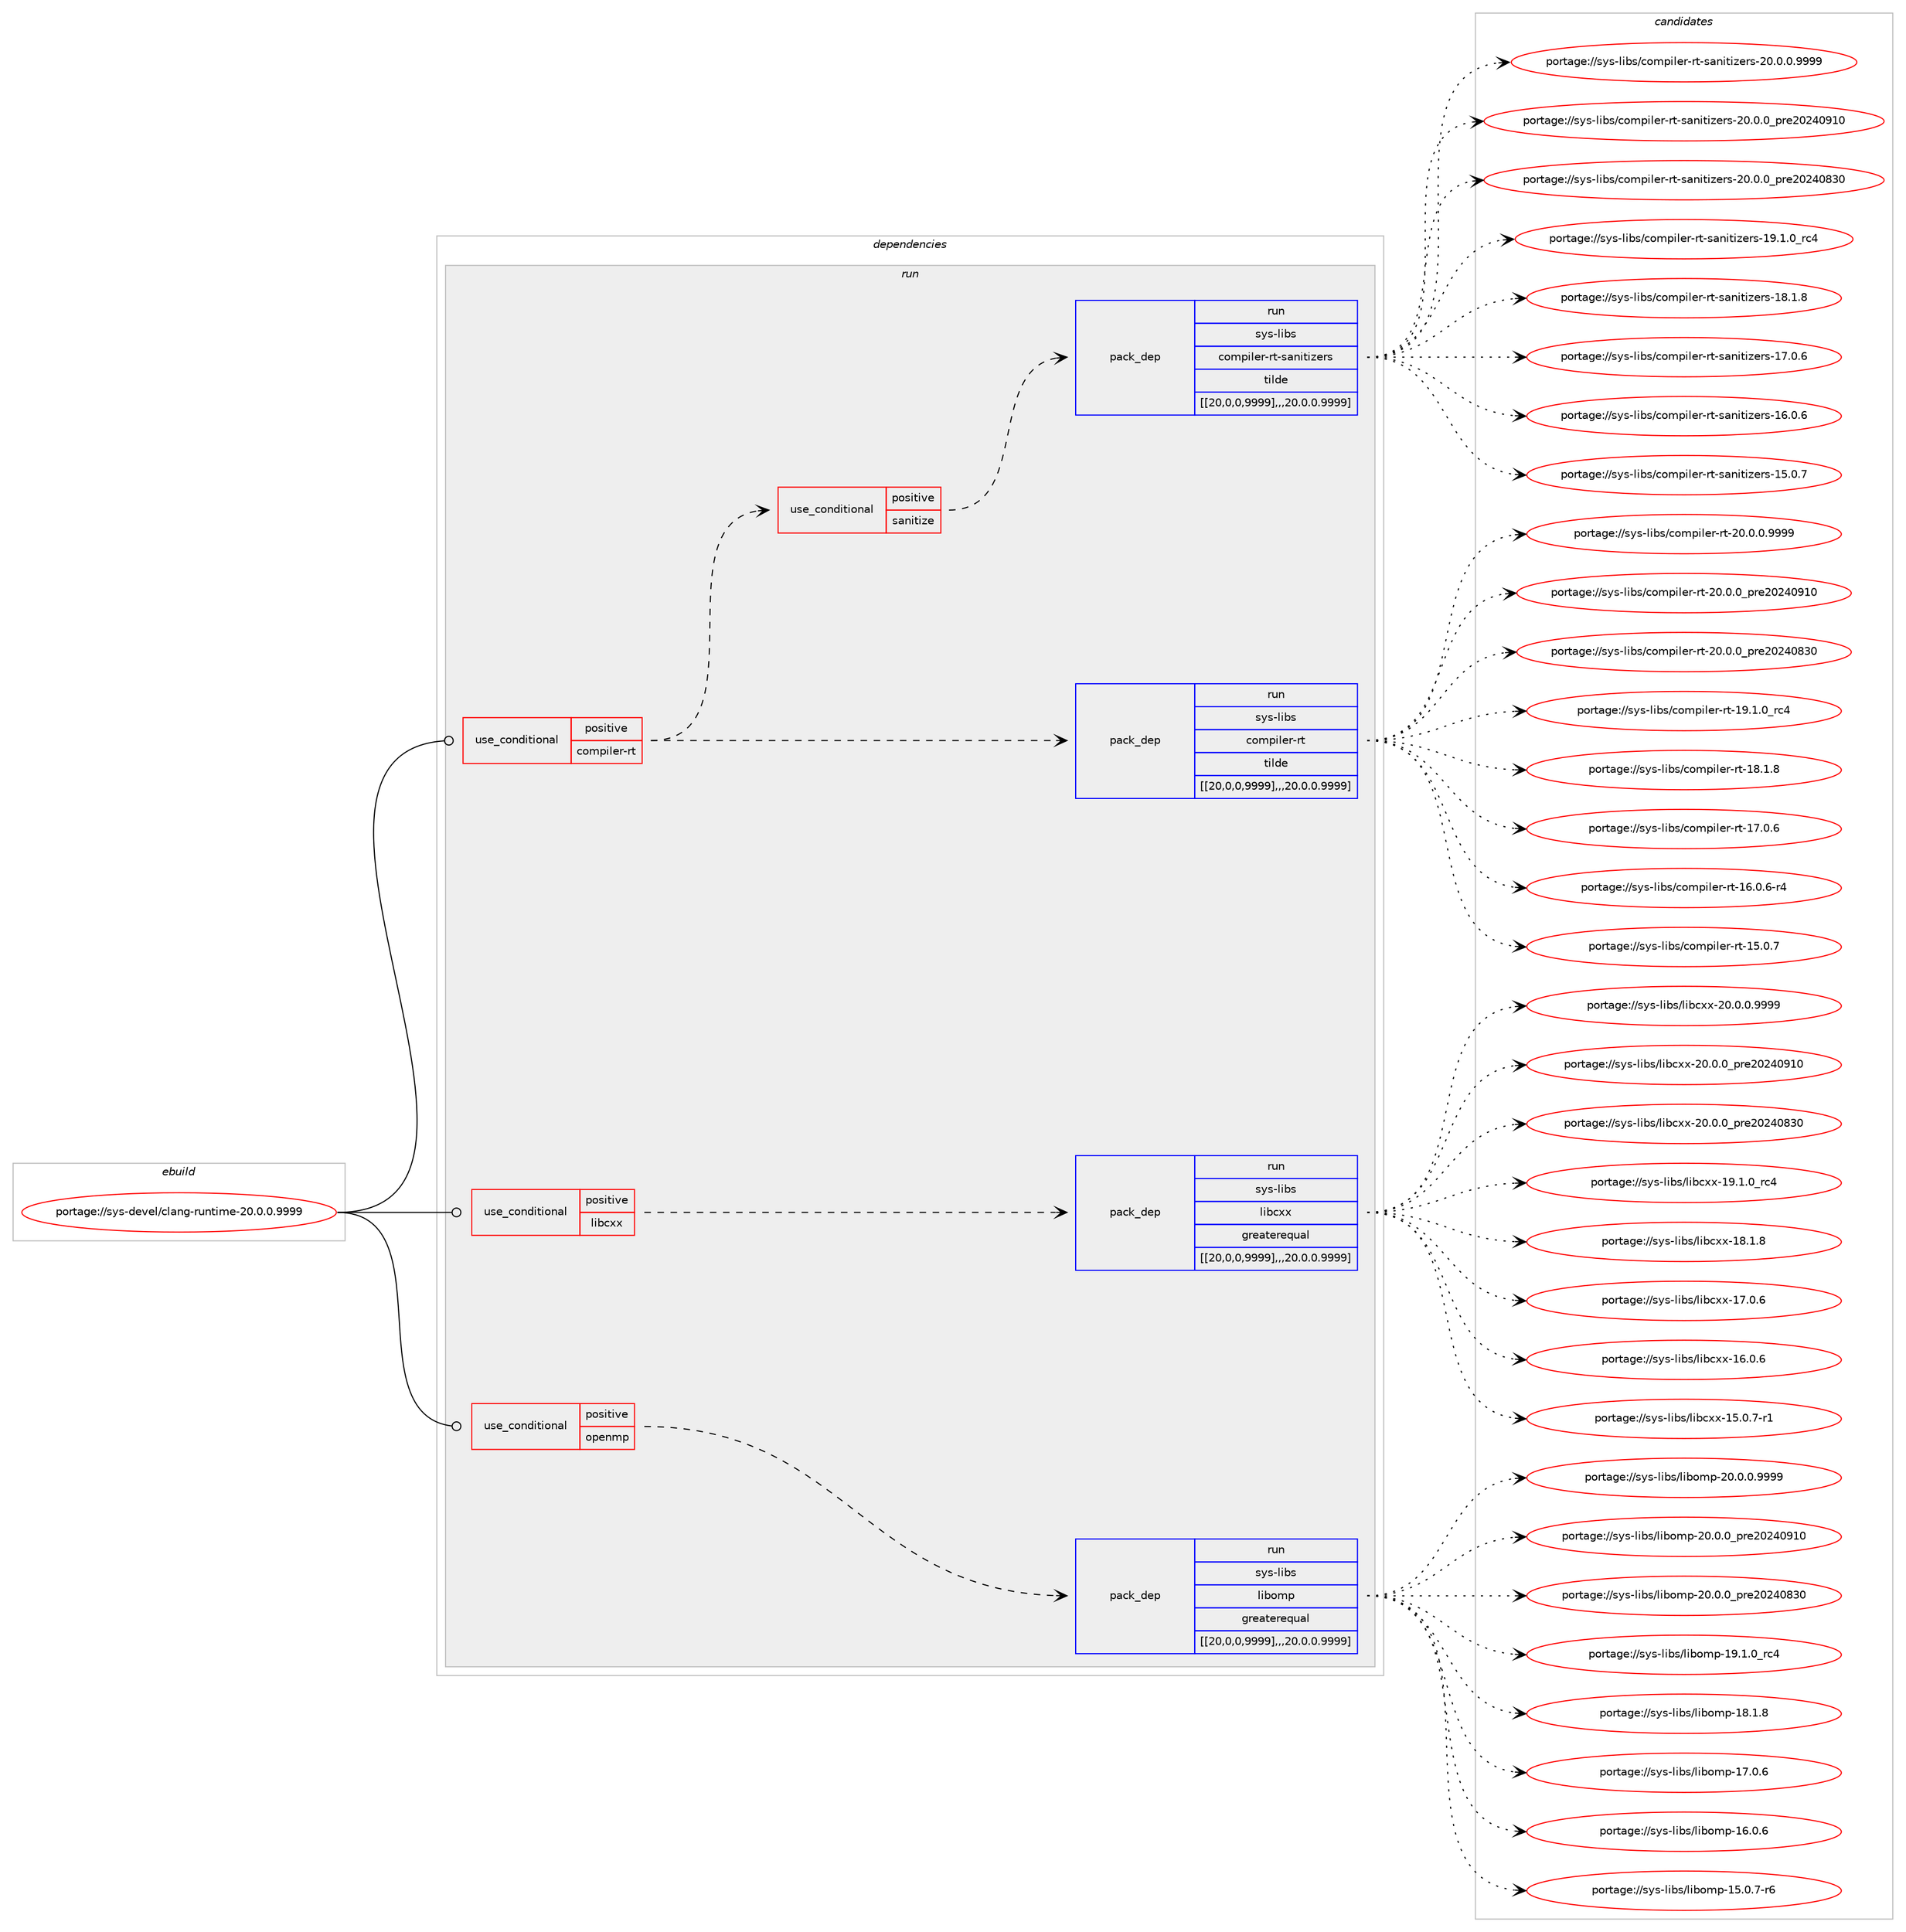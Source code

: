 digraph prolog {

# *************
# Graph options
# *************

newrank=true;
concentrate=true;
compound=true;
graph [rankdir=LR,fontname=Helvetica,fontsize=10,ranksep=1.5];#, ranksep=2.5, nodesep=0.2];
edge  [arrowhead=vee];
node  [fontname=Helvetica,fontsize=10];

# **********
# The ebuild
# **********

subgraph cluster_leftcol {
color=gray;
label=<<i>ebuild</i>>;
id [label="portage://sys-devel/clang-runtime-20.0.0.9999", color=red, width=4, href="../sys-devel/clang-runtime-20.0.0.9999.svg"];
}

# ****************
# The dependencies
# ****************

subgraph cluster_midcol {
color=gray;
label=<<i>dependencies</i>>;
subgraph cluster_compile {
fillcolor="#eeeeee";
style=filled;
label=<<i>compile</i>>;
}
subgraph cluster_compileandrun {
fillcolor="#eeeeee";
style=filled;
label=<<i>compile and run</i>>;
}
subgraph cluster_run {
fillcolor="#eeeeee";
style=filled;
label=<<i>run</i>>;
subgraph cond119712 {
dependency450922 [label=<<TABLE BORDER="0" CELLBORDER="1" CELLSPACING="0" CELLPADDING="4"><TR><TD ROWSPAN="3" CELLPADDING="10">use_conditional</TD></TR><TR><TD>positive</TD></TR><TR><TD>compiler-rt</TD></TR></TABLE>>, shape=none, color=red];
subgraph pack328129 {
dependency450923 [label=<<TABLE BORDER="0" CELLBORDER="1" CELLSPACING="0" CELLPADDING="4" WIDTH="220"><TR><TD ROWSPAN="6" CELLPADDING="30">pack_dep</TD></TR><TR><TD WIDTH="110">run</TD></TR><TR><TD>sys-libs</TD></TR><TR><TD>compiler-rt</TD></TR><TR><TD>tilde</TD></TR><TR><TD>[[20,0,0,9999],,,20.0.0.9999]</TD></TR></TABLE>>, shape=none, color=blue];
}
dependency450922:e -> dependency450923:w [weight=20,style="dashed",arrowhead="vee"];
subgraph cond119713 {
dependency450924 [label=<<TABLE BORDER="0" CELLBORDER="1" CELLSPACING="0" CELLPADDING="4"><TR><TD ROWSPAN="3" CELLPADDING="10">use_conditional</TD></TR><TR><TD>positive</TD></TR><TR><TD>sanitize</TD></TR></TABLE>>, shape=none, color=red];
subgraph pack328130 {
dependency450925 [label=<<TABLE BORDER="0" CELLBORDER="1" CELLSPACING="0" CELLPADDING="4" WIDTH="220"><TR><TD ROWSPAN="6" CELLPADDING="30">pack_dep</TD></TR><TR><TD WIDTH="110">run</TD></TR><TR><TD>sys-libs</TD></TR><TR><TD>compiler-rt-sanitizers</TD></TR><TR><TD>tilde</TD></TR><TR><TD>[[20,0,0,9999],,,20.0.0.9999]</TD></TR></TABLE>>, shape=none, color=blue];
}
dependency450924:e -> dependency450925:w [weight=20,style="dashed",arrowhead="vee"];
}
dependency450922:e -> dependency450924:w [weight=20,style="dashed",arrowhead="vee"];
}
id:e -> dependency450922:w [weight=20,style="solid",arrowhead="odot"];
subgraph cond119714 {
dependency450926 [label=<<TABLE BORDER="0" CELLBORDER="1" CELLSPACING="0" CELLPADDING="4"><TR><TD ROWSPAN="3" CELLPADDING="10">use_conditional</TD></TR><TR><TD>positive</TD></TR><TR><TD>libcxx</TD></TR></TABLE>>, shape=none, color=red];
subgraph pack328131 {
dependency450927 [label=<<TABLE BORDER="0" CELLBORDER="1" CELLSPACING="0" CELLPADDING="4" WIDTH="220"><TR><TD ROWSPAN="6" CELLPADDING="30">pack_dep</TD></TR><TR><TD WIDTH="110">run</TD></TR><TR><TD>sys-libs</TD></TR><TR><TD>libcxx</TD></TR><TR><TD>greaterequal</TD></TR><TR><TD>[[20,0,0,9999],,,20.0.0.9999]</TD></TR></TABLE>>, shape=none, color=blue];
}
dependency450926:e -> dependency450927:w [weight=20,style="dashed",arrowhead="vee"];
}
id:e -> dependency450926:w [weight=20,style="solid",arrowhead="odot"];
subgraph cond119715 {
dependency450928 [label=<<TABLE BORDER="0" CELLBORDER="1" CELLSPACING="0" CELLPADDING="4"><TR><TD ROWSPAN="3" CELLPADDING="10">use_conditional</TD></TR><TR><TD>positive</TD></TR><TR><TD>openmp</TD></TR></TABLE>>, shape=none, color=red];
subgraph pack328132 {
dependency450929 [label=<<TABLE BORDER="0" CELLBORDER="1" CELLSPACING="0" CELLPADDING="4" WIDTH="220"><TR><TD ROWSPAN="6" CELLPADDING="30">pack_dep</TD></TR><TR><TD WIDTH="110">run</TD></TR><TR><TD>sys-libs</TD></TR><TR><TD>libomp</TD></TR><TR><TD>greaterequal</TD></TR><TR><TD>[[20,0,0,9999],,,20.0.0.9999]</TD></TR></TABLE>>, shape=none, color=blue];
}
dependency450928:e -> dependency450929:w [weight=20,style="dashed",arrowhead="vee"];
}
id:e -> dependency450928:w [weight=20,style="solid",arrowhead="odot"];
}
}

# **************
# The candidates
# **************

subgraph cluster_choices {
rank=same;
color=gray;
label=<<i>candidates</i>>;

subgraph choice328129 {
color=black;
nodesep=1;
choice1151211154510810598115479911110911210510810111445114116455048464846484657575757 [label="portage://sys-libs/compiler-rt-20.0.0.9999", color=red, width=4,href="../sys-libs/compiler-rt-20.0.0.9999.svg"];
choice115121115451081059811547991111091121051081011144511411645504846484648951121141015048505248574948 [label="portage://sys-libs/compiler-rt-20.0.0_pre20240910", color=red, width=4,href="../sys-libs/compiler-rt-20.0.0_pre20240910.svg"];
choice115121115451081059811547991111091121051081011144511411645504846484648951121141015048505248565148 [label="portage://sys-libs/compiler-rt-20.0.0_pre20240830", color=red, width=4,href="../sys-libs/compiler-rt-20.0.0_pre20240830.svg"];
choice115121115451081059811547991111091121051081011144511411645495746494648951149952 [label="portage://sys-libs/compiler-rt-19.1.0_rc4", color=red, width=4,href="../sys-libs/compiler-rt-19.1.0_rc4.svg"];
choice115121115451081059811547991111091121051081011144511411645495646494656 [label="portage://sys-libs/compiler-rt-18.1.8", color=red, width=4,href="../sys-libs/compiler-rt-18.1.8.svg"];
choice115121115451081059811547991111091121051081011144511411645495546484654 [label="portage://sys-libs/compiler-rt-17.0.6", color=red, width=4,href="../sys-libs/compiler-rt-17.0.6.svg"];
choice1151211154510810598115479911110911210510810111445114116454954464846544511452 [label="portage://sys-libs/compiler-rt-16.0.6-r4", color=red, width=4,href="../sys-libs/compiler-rt-16.0.6-r4.svg"];
choice115121115451081059811547991111091121051081011144511411645495346484655 [label="portage://sys-libs/compiler-rt-15.0.7", color=red, width=4,href="../sys-libs/compiler-rt-15.0.7.svg"];
dependency450923:e -> choice1151211154510810598115479911110911210510810111445114116455048464846484657575757:w [style=dotted,weight="100"];
dependency450923:e -> choice115121115451081059811547991111091121051081011144511411645504846484648951121141015048505248574948:w [style=dotted,weight="100"];
dependency450923:e -> choice115121115451081059811547991111091121051081011144511411645504846484648951121141015048505248565148:w [style=dotted,weight="100"];
dependency450923:e -> choice115121115451081059811547991111091121051081011144511411645495746494648951149952:w [style=dotted,weight="100"];
dependency450923:e -> choice115121115451081059811547991111091121051081011144511411645495646494656:w [style=dotted,weight="100"];
dependency450923:e -> choice115121115451081059811547991111091121051081011144511411645495546484654:w [style=dotted,weight="100"];
dependency450923:e -> choice1151211154510810598115479911110911210510810111445114116454954464846544511452:w [style=dotted,weight="100"];
dependency450923:e -> choice115121115451081059811547991111091121051081011144511411645495346484655:w [style=dotted,weight="100"];
}
subgraph choice328130 {
color=black;
nodesep=1;
choice11512111545108105981154799111109112105108101114451141164511597110105116105122101114115455048464846484657575757 [label="portage://sys-libs/compiler-rt-sanitizers-20.0.0.9999", color=red, width=4,href="../sys-libs/compiler-rt-sanitizers-20.0.0.9999.svg"];
choice1151211154510810598115479911110911210510810111445114116451159711010511610512210111411545504846484648951121141015048505248574948 [label="portage://sys-libs/compiler-rt-sanitizers-20.0.0_pre20240910", color=red, width=4,href="../sys-libs/compiler-rt-sanitizers-20.0.0_pre20240910.svg"];
choice1151211154510810598115479911110911210510810111445114116451159711010511610512210111411545504846484648951121141015048505248565148 [label="portage://sys-libs/compiler-rt-sanitizers-20.0.0_pre20240830", color=red, width=4,href="../sys-libs/compiler-rt-sanitizers-20.0.0_pre20240830.svg"];
choice1151211154510810598115479911110911210510810111445114116451159711010511610512210111411545495746494648951149952 [label="portage://sys-libs/compiler-rt-sanitizers-19.1.0_rc4", color=red, width=4,href="../sys-libs/compiler-rt-sanitizers-19.1.0_rc4.svg"];
choice1151211154510810598115479911110911210510810111445114116451159711010511610512210111411545495646494656 [label="portage://sys-libs/compiler-rt-sanitizers-18.1.8", color=red, width=4,href="../sys-libs/compiler-rt-sanitizers-18.1.8.svg"];
choice1151211154510810598115479911110911210510810111445114116451159711010511610512210111411545495546484654 [label="portage://sys-libs/compiler-rt-sanitizers-17.0.6", color=red, width=4,href="../sys-libs/compiler-rt-sanitizers-17.0.6.svg"];
choice1151211154510810598115479911110911210510810111445114116451159711010511610512210111411545495446484654 [label="portage://sys-libs/compiler-rt-sanitizers-16.0.6", color=red, width=4,href="../sys-libs/compiler-rt-sanitizers-16.0.6.svg"];
choice1151211154510810598115479911110911210510810111445114116451159711010511610512210111411545495346484655 [label="portage://sys-libs/compiler-rt-sanitizers-15.0.7", color=red, width=4,href="../sys-libs/compiler-rt-sanitizers-15.0.7.svg"];
dependency450925:e -> choice11512111545108105981154799111109112105108101114451141164511597110105116105122101114115455048464846484657575757:w [style=dotted,weight="100"];
dependency450925:e -> choice1151211154510810598115479911110911210510810111445114116451159711010511610512210111411545504846484648951121141015048505248574948:w [style=dotted,weight="100"];
dependency450925:e -> choice1151211154510810598115479911110911210510810111445114116451159711010511610512210111411545504846484648951121141015048505248565148:w [style=dotted,weight="100"];
dependency450925:e -> choice1151211154510810598115479911110911210510810111445114116451159711010511610512210111411545495746494648951149952:w [style=dotted,weight="100"];
dependency450925:e -> choice1151211154510810598115479911110911210510810111445114116451159711010511610512210111411545495646494656:w [style=dotted,weight="100"];
dependency450925:e -> choice1151211154510810598115479911110911210510810111445114116451159711010511610512210111411545495546484654:w [style=dotted,weight="100"];
dependency450925:e -> choice1151211154510810598115479911110911210510810111445114116451159711010511610512210111411545495446484654:w [style=dotted,weight="100"];
dependency450925:e -> choice1151211154510810598115479911110911210510810111445114116451159711010511610512210111411545495346484655:w [style=dotted,weight="100"];
}
subgraph choice328131 {
color=black;
nodesep=1;
choice1151211154510810598115471081059899120120455048464846484657575757 [label="portage://sys-libs/libcxx-20.0.0.9999", color=red, width=4,href="../sys-libs/libcxx-20.0.0.9999.svg"];
choice115121115451081059811547108105989912012045504846484648951121141015048505248574948 [label="portage://sys-libs/libcxx-20.0.0_pre20240910", color=red, width=4,href="../sys-libs/libcxx-20.0.0_pre20240910.svg"];
choice115121115451081059811547108105989912012045504846484648951121141015048505248565148 [label="portage://sys-libs/libcxx-20.0.0_pre20240830", color=red, width=4,href="../sys-libs/libcxx-20.0.0_pre20240830.svg"];
choice115121115451081059811547108105989912012045495746494648951149952 [label="portage://sys-libs/libcxx-19.1.0_rc4", color=red, width=4,href="../sys-libs/libcxx-19.1.0_rc4.svg"];
choice115121115451081059811547108105989912012045495646494656 [label="portage://sys-libs/libcxx-18.1.8", color=red, width=4,href="../sys-libs/libcxx-18.1.8.svg"];
choice115121115451081059811547108105989912012045495546484654 [label="portage://sys-libs/libcxx-17.0.6", color=red, width=4,href="../sys-libs/libcxx-17.0.6.svg"];
choice115121115451081059811547108105989912012045495446484654 [label="portage://sys-libs/libcxx-16.0.6", color=red, width=4,href="../sys-libs/libcxx-16.0.6.svg"];
choice1151211154510810598115471081059899120120454953464846554511449 [label="portage://sys-libs/libcxx-15.0.7-r1", color=red, width=4,href="../sys-libs/libcxx-15.0.7-r1.svg"];
dependency450927:e -> choice1151211154510810598115471081059899120120455048464846484657575757:w [style=dotted,weight="100"];
dependency450927:e -> choice115121115451081059811547108105989912012045504846484648951121141015048505248574948:w [style=dotted,weight="100"];
dependency450927:e -> choice115121115451081059811547108105989912012045504846484648951121141015048505248565148:w [style=dotted,weight="100"];
dependency450927:e -> choice115121115451081059811547108105989912012045495746494648951149952:w [style=dotted,weight="100"];
dependency450927:e -> choice115121115451081059811547108105989912012045495646494656:w [style=dotted,weight="100"];
dependency450927:e -> choice115121115451081059811547108105989912012045495546484654:w [style=dotted,weight="100"];
dependency450927:e -> choice115121115451081059811547108105989912012045495446484654:w [style=dotted,weight="100"];
dependency450927:e -> choice1151211154510810598115471081059899120120454953464846554511449:w [style=dotted,weight="100"];
}
subgraph choice328132 {
color=black;
nodesep=1;
choice11512111545108105981154710810598111109112455048464846484657575757 [label="portage://sys-libs/libomp-20.0.0.9999", color=red, width=4,href="../sys-libs/libomp-20.0.0.9999.svg"];
choice1151211154510810598115471081059811110911245504846484648951121141015048505248574948 [label="portage://sys-libs/libomp-20.0.0_pre20240910", color=red, width=4,href="../sys-libs/libomp-20.0.0_pre20240910.svg"];
choice1151211154510810598115471081059811110911245504846484648951121141015048505248565148 [label="portage://sys-libs/libomp-20.0.0_pre20240830", color=red, width=4,href="../sys-libs/libomp-20.0.0_pre20240830.svg"];
choice1151211154510810598115471081059811110911245495746494648951149952 [label="portage://sys-libs/libomp-19.1.0_rc4", color=red, width=4,href="../sys-libs/libomp-19.1.0_rc4.svg"];
choice1151211154510810598115471081059811110911245495646494656 [label="portage://sys-libs/libomp-18.1.8", color=red, width=4,href="../sys-libs/libomp-18.1.8.svg"];
choice1151211154510810598115471081059811110911245495546484654 [label="portage://sys-libs/libomp-17.0.6", color=red, width=4,href="../sys-libs/libomp-17.0.6.svg"];
choice1151211154510810598115471081059811110911245495446484654 [label="portage://sys-libs/libomp-16.0.6", color=red, width=4,href="../sys-libs/libomp-16.0.6.svg"];
choice11512111545108105981154710810598111109112454953464846554511454 [label="portage://sys-libs/libomp-15.0.7-r6", color=red, width=4,href="../sys-libs/libomp-15.0.7-r6.svg"];
dependency450929:e -> choice11512111545108105981154710810598111109112455048464846484657575757:w [style=dotted,weight="100"];
dependency450929:e -> choice1151211154510810598115471081059811110911245504846484648951121141015048505248574948:w [style=dotted,weight="100"];
dependency450929:e -> choice1151211154510810598115471081059811110911245504846484648951121141015048505248565148:w [style=dotted,weight="100"];
dependency450929:e -> choice1151211154510810598115471081059811110911245495746494648951149952:w [style=dotted,weight="100"];
dependency450929:e -> choice1151211154510810598115471081059811110911245495646494656:w [style=dotted,weight="100"];
dependency450929:e -> choice1151211154510810598115471081059811110911245495546484654:w [style=dotted,weight="100"];
dependency450929:e -> choice1151211154510810598115471081059811110911245495446484654:w [style=dotted,weight="100"];
dependency450929:e -> choice11512111545108105981154710810598111109112454953464846554511454:w [style=dotted,weight="100"];
}
}

}
